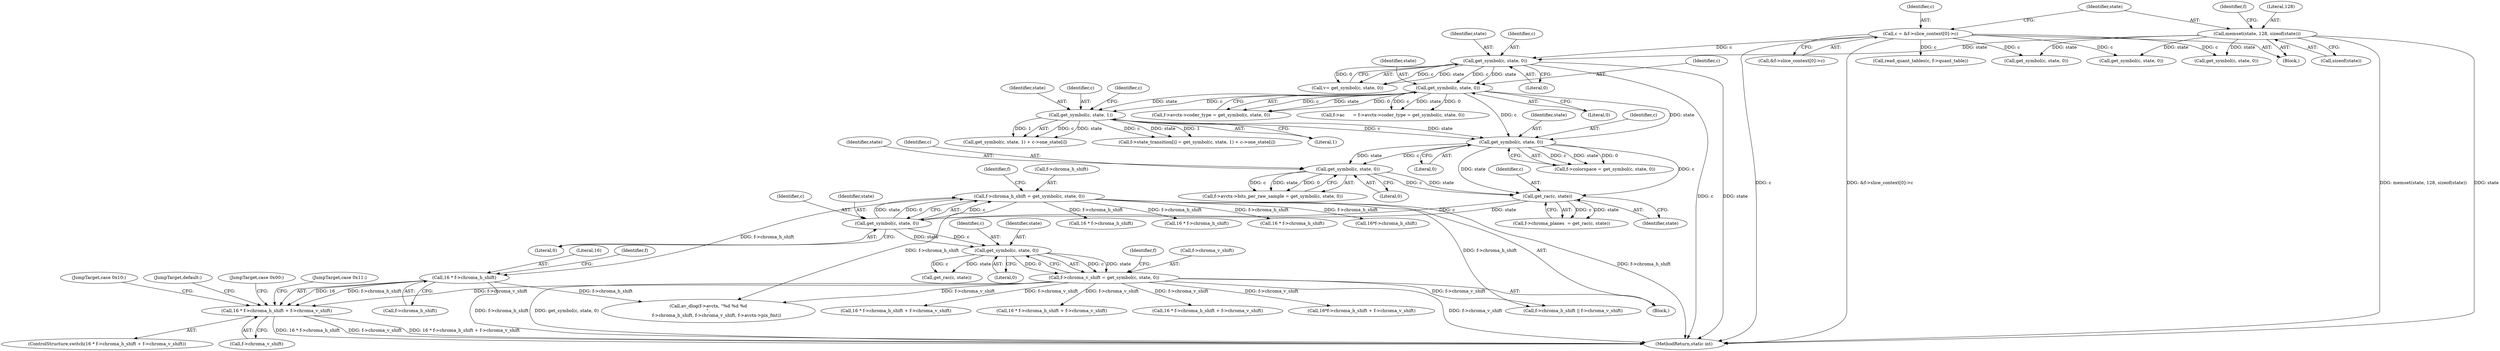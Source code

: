 digraph "0_FFmpeg_547d690d676064069d44703a1917e0dab7e33445@pointer" {
"1000592" [label="(Call,16 * f->chroma_h_shift + f->chroma_v_shift)"];
"1000593" [label="(Call,16 * f->chroma_h_shift)"];
"1000238" [label="(Call,f->chroma_h_shift = get_symbol(c, state, 0))"];
"1000242" [label="(Call,get_symbol(c, state, 0))"];
"1000235" [label="(Call,get_rac(c, state))"];
"1000227" [label="(Call,get_symbol(c, state, 0))"];
"1000211" [label="(Call,get_symbol(c, state, 0))"];
"1000171" [label="(Call,get_symbol(c, state, 0))"];
"1000138" [label="(Call,get_symbol(c, state, 0))"];
"1000113" [label="(Call,c = &f->slice_context[0]->c)"];
"1000123" [label="(Call,memset(state, 128, sizeof(state)))"];
"1000198" [label="(Call,get_symbol(c, state, 1))"];
"1000246" [label="(Call,f->chroma_v_shift = get_symbol(c, state, 0))"];
"1000250" [label="(Call,get_symbol(c, state, 0))"];
"1000165" [label="(Call,f->avctx->coder_type = get_symbol(c, state, 0))"];
"1000140" [label="(Identifier,state)"];
"1000197" [label="(Call,get_symbol(c, state, 1) + c->one_state[i])"];
"1000191" [label="(Call,f->state_transition[i] = get_symbol(c, state, 1) + c->one_state[i])"];
"1000172" [label="(Identifier,c)"];
"1000243" [label="(Identifier,c)"];
"1000328" [label="(Call,16 * f->chroma_h_shift)"];
"1000231" [label="(Call,f->chroma_planes  = get_rac(c, state))"];
"1000591" [label="(ControlStructure,switch(16 * f->chroma_h_shift + f->chroma_v_shift))"];
"1000242" [label="(Call,get_symbol(c, state, 0))"];
"1000648" [label="(Call,f->chroma_h_shift || f->chroma_v_shift)"];
"1000139" [label="(Identifier,c)"];
"1000230" [label="(Literal,0)"];
"1000592" [label="(Call,16 * f->chroma_h_shift + f->chroma_v_shift)"];
"1000229" [label="(Identifier,state)"];
"1000593" [label="(Call,16 * f->chroma_h_shift)"];
"1000237" [label="(Identifier,state)"];
"1000174" [label="(Literal,0)"];
"1000245" [label="(Literal,0)"];
"1000235" [label="(Call,get_rac(c, state))"];
"1000598" [label="(Call,f->chroma_v_shift)"];
"1000113" [label="(Call,c = &f->slice_context[0]->c)"];
"1000227" [label="(Call,get_symbol(c, state, 0))"];
"1000114" [label="(Identifier,c)"];
"1000200" [label="(Identifier,state)"];
"1000251" [label="(Identifier,c)"];
"1000126" [label="(Call,sizeof(state))"];
"1000214" [label="(Literal,0)"];
"1000629" [label="(JumpTarget,default:)"];
"1000256" [label="(Identifier,f)"];
"1000327" [label="(Call,16 * f->chroma_h_shift + f->chroma_v_shift)"];
"1000125" [label="(Literal,128)"];
"1000248" [label="(Identifier,f)"];
"1000480" [label="(Call,16 * f->chroma_h_shift)"];
"1000211" [label="(Call,get_symbol(c, state, 0))"];
"1000207" [label="(Call,f->colorspace = get_symbol(c, state, 0))"];
"1000213" [label="(Identifier,state)"];
"1000173" [label="(Identifier,state)"];
"1000962" [label="(Call,get_symbol(c, state, 0))"];
"1000542" [label="(Call,16 * f->chroma_h_shift + f->chroma_v_shift)"];
"1000252" [label="(Identifier,state)"];
"1000198" [label="(Call,get_symbol(c, state, 1))"];
"1000479" [label="(Call,16 * f->chroma_h_shift + f->chroma_v_shift)"];
"1000221" [label="(Call,f->avctx->bits_per_raw_sample = get_symbol(c, state, 0))"];
"1000602" [label="(JumpTarget,case 0x00:)"];
"1000543" [label="(Call,16 * f->chroma_h_shift)"];
"1000594" [label="(Literal,16)"];
"1000244" [label="(Identifier,state)"];
"1000595" [label="(Call,f->chroma_h_shift)"];
"1000171" [label="(Call,get_symbol(c, state, 0))"];
"1000136" [label="(Call,v= get_symbol(c, state, 0))"];
"1000131" [label="(Identifier,f)"];
"1000253" [label="(Literal,0)"];
"1000814" [label="(Call,get_symbol(c, state, 0))"];
"1000199" [label="(Identifier,c)"];
"1000236" [label="(Identifier,c)"];
"1000599" [label="(Identifier,f)"];
"1000246" [label="(Call,f->chroma_v_shift = get_symbol(c, state, 0))"];
"1000138" [label="(Call,get_symbol(c, state, 0))"];
"1000115" [label="(Call,&f->slice_context[0]->c)"];
"1000212" [label="(Identifier,c)"];
"1000416" [label="(Call,16*f->chroma_h_shift + f->chroma_v_shift)"];
"1000417" [label="(Call,16*f->chroma_h_shift)"];
"1000123" [label="(Call,memset(state, 128, sizeof(state)))"];
"1000784" [label="(Call,read_quant_tables(c, f->quant_table))"];
"1000104" [label="(Block,)"];
"1001147" [label="(Call,get_symbol(c, state, 0))"];
"1000134" [label="(Block,)"];
"1000228" [label="(Identifier,c)"];
"1000161" [label="(Call,f->ac      = f->avctx->coder_type = get_symbol(c, state, 0))"];
"1000201" [label="(Literal,1)"];
"1001241" [label="(MethodReturn,static int)"];
"1000204" [label="(Identifier,c)"];
"1000247" [label="(Call,f->chroma_v_shift)"];
"1000238" [label="(Call,f->chroma_h_shift = get_symbol(c, state, 0))"];
"1000141" [label="(Literal,0)"];
"1000250" [label="(Call,get_symbol(c, state, 0))"];
"1000620" [label="(JumpTarget,case 0x11:)"];
"1000124" [label="(Identifier,state)"];
"1000611" [label="(JumpTarget,case 0x10:)"];
"1000258" [label="(Call,get_rac(c, state))"];
"1000759" [label="(Call,av_dlog(f->avctx, \"%d %d %d\n\",\n            f->chroma_h_shift, f->chroma_v_shift, f->avctx->pix_fmt))"];
"1000239" [label="(Call,f->chroma_h_shift)"];
"1000592" -> "1000591"  [label="AST: "];
"1000592" -> "1000598"  [label="CFG: "];
"1000593" -> "1000592"  [label="AST: "];
"1000598" -> "1000592"  [label="AST: "];
"1000602" -> "1000592"  [label="CFG: "];
"1000611" -> "1000592"  [label="CFG: "];
"1000620" -> "1000592"  [label="CFG: "];
"1000629" -> "1000592"  [label="CFG: "];
"1000592" -> "1001241"  [label="DDG: f->chroma_v_shift"];
"1000592" -> "1001241"  [label="DDG: 16 * f->chroma_h_shift + f->chroma_v_shift"];
"1000592" -> "1001241"  [label="DDG: 16 * f->chroma_h_shift"];
"1000593" -> "1000592"  [label="DDG: 16"];
"1000593" -> "1000592"  [label="DDG: f->chroma_h_shift"];
"1000246" -> "1000592"  [label="DDG: f->chroma_v_shift"];
"1000593" -> "1000595"  [label="CFG: "];
"1000594" -> "1000593"  [label="AST: "];
"1000595" -> "1000593"  [label="AST: "];
"1000599" -> "1000593"  [label="CFG: "];
"1000593" -> "1001241"  [label="DDG: f->chroma_h_shift"];
"1000238" -> "1000593"  [label="DDG: f->chroma_h_shift"];
"1000593" -> "1000759"  [label="DDG: f->chroma_h_shift"];
"1000238" -> "1000134"  [label="AST: "];
"1000238" -> "1000242"  [label="CFG: "];
"1000239" -> "1000238"  [label="AST: "];
"1000242" -> "1000238"  [label="AST: "];
"1000248" -> "1000238"  [label="CFG: "];
"1000238" -> "1001241"  [label="DDG: f->chroma_h_shift"];
"1000242" -> "1000238"  [label="DDG: c"];
"1000242" -> "1000238"  [label="DDG: state"];
"1000242" -> "1000238"  [label="DDG: 0"];
"1000238" -> "1000328"  [label="DDG: f->chroma_h_shift"];
"1000238" -> "1000417"  [label="DDG: f->chroma_h_shift"];
"1000238" -> "1000480"  [label="DDG: f->chroma_h_shift"];
"1000238" -> "1000543"  [label="DDG: f->chroma_h_shift"];
"1000238" -> "1000648"  [label="DDG: f->chroma_h_shift"];
"1000238" -> "1000759"  [label="DDG: f->chroma_h_shift"];
"1000242" -> "1000245"  [label="CFG: "];
"1000243" -> "1000242"  [label="AST: "];
"1000244" -> "1000242"  [label="AST: "];
"1000245" -> "1000242"  [label="AST: "];
"1000235" -> "1000242"  [label="DDG: c"];
"1000235" -> "1000242"  [label="DDG: state"];
"1000242" -> "1000250"  [label="DDG: c"];
"1000242" -> "1000250"  [label="DDG: state"];
"1000235" -> "1000231"  [label="AST: "];
"1000235" -> "1000237"  [label="CFG: "];
"1000236" -> "1000235"  [label="AST: "];
"1000237" -> "1000235"  [label="AST: "];
"1000231" -> "1000235"  [label="CFG: "];
"1000235" -> "1000231"  [label="DDG: c"];
"1000235" -> "1000231"  [label="DDG: state"];
"1000227" -> "1000235"  [label="DDG: c"];
"1000227" -> "1000235"  [label="DDG: state"];
"1000211" -> "1000235"  [label="DDG: c"];
"1000211" -> "1000235"  [label="DDG: state"];
"1000227" -> "1000221"  [label="AST: "];
"1000227" -> "1000230"  [label="CFG: "];
"1000228" -> "1000227"  [label="AST: "];
"1000229" -> "1000227"  [label="AST: "];
"1000230" -> "1000227"  [label="AST: "];
"1000221" -> "1000227"  [label="CFG: "];
"1000227" -> "1000221"  [label="DDG: c"];
"1000227" -> "1000221"  [label="DDG: state"];
"1000227" -> "1000221"  [label="DDG: 0"];
"1000211" -> "1000227"  [label="DDG: c"];
"1000211" -> "1000227"  [label="DDG: state"];
"1000211" -> "1000207"  [label="AST: "];
"1000211" -> "1000214"  [label="CFG: "];
"1000212" -> "1000211"  [label="AST: "];
"1000213" -> "1000211"  [label="AST: "];
"1000214" -> "1000211"  [label="AST: "];
"1000207" -> "1000211"  [label="CFG: "];
"1000211" -> "1000207"  [label="DDG: c"];
"1000211" -> "1000207"  [label="DDG: state"];
"1000211" -> "1000207"  [label="DDG: 0"];
"1000171" -> "1000211"  [label="DDG: c"];
"1000171" -> "1000211"  [label="DDG: state"];
"1000198" -> "1000211"  [label="DDG: c"];
"1000198" -> "1000211"  [label="DDG: state"];
"1000171" -> "1000165"  [label="AST: "];
"1000171" -> "1000174"  [label="CFG: "];
"1000172" -> "1000171"  [label="AST: "];
"1000173" -> "1000171"  [label="AST: "];
"1000174" -> "1000171"  [label="AST: "];
"1000165" -> "1000171"  [label="CFG: "];
"1000171" -> "1000161"  [label="DDG: c"];
"1000171" -> "1000161"  [label="DDG: state"];
"1000171" -> "1000161"  [label="DDG: 0"];
"1000171" -> "1000165"  [label="DDG: c"];
"1000171" -> "1000165"  [label="DDG: state"];
"1000171" -> "1000165"  [label="DDG: 0"];
"1000138" -> "1000171"  [label="DDG: c"];
"1000138" -> "1000171"  [label="DDG: state"];
"1000171" -> "1000198"  [label="DDG: c"];
"1000171" -> "1000198"  [label="DDG: state"];
"1000138" -> "1000136"  [label="AST: "];
"1000138" -> "1000141"  [label="CFG: "];
"1000139" -> "1000138"  [label="AST: "];
"1000140" -> "1000138"  [label="AST: "];
"1000141" -> "1000138"  [label="AST: "];
"1000136" -> "1000138"  [label="CFG: "];
"1000138" -> "1001241"  [label="DDG: c"];
"1000138" -> "1001241"  [label="DDG: state"];
"1000138" -> "1000136"  [label="DDG: c"];
"1000138" -> "1000136"  [label="DDG: state"];
"1000138" -> "1000136"  [label="DDG: 0"];
"1000113" -> "1000138"  [label="DDG: c"];
"1000123" -> "1000138"  [label="DDG: state"];
"1000113" -> "1000104"  [label="AST: "];
"1000113" -> "1000115"  [label="CFG: "];
"1000114" -> "1000113"  [label="AST: "];
"1000115" -> "1000113"  [label="AST: "];
"1000124" -> "1000113"  [label="CFG: "];
"1000113" -> "1001241"  [label="DDG: c"];
"1000113" -> "1001241"  [label="DDG: &f->slice_context[0]->c"];
"1000113" -> "1000784"  [label="DDG: c"];
"1000113" -> "1000814"  [label="DDG: c"];
"1000113" -> "1000962"  [label="DDG: c"];
"1000113" -> "1001147"  [label="DDG: c"];
"1000123" -> "1000104"  [label="AST: "];
"1000123" -> "1000126"  [label="CFG: "];
"1000124" -> "1000123"  [label="AST: "];
"1000125" -> "1000123"  [label="AST: "];
"1000126" -> "1000123"  [label="AST: "];
"1000131" -> "1000123"  [label="CFG: "];
"1000123" -> "1001241"  [label="DDG: memset(state, 128, sizeof(state))"];
"1000123" -> "1001241"  [label="DDG: state"];
"1000123" -> "1000814"  [label="DDG: state"];
"1000123" -> "1000962"  [label="DDG: state"];
"1000123" -> "1001147"  [label="DDG: state"];
"1000198" -> "1000197"  [label="AST: "];
"1000198" -> "1000201"  [label="CFG: "];
"1000199" -> "1000198"  [label="AST: "];
"1000200" -> "1000198"  [label="AST: "];
"1000201" -> "1000198"  [label="AST: "];
"1000204" -> "1000198"  [label="CFG: "];
"1000198" -> "1000191"  [label="DDG: c"];
"1000198" -> "1000191"  [label="DDG: state"];
"1000198" -> "1000191"  [label="DDG: 1"];
"1000198" -> "1000197"  [label="DDG: c"];
"1000198" -> "1000197"  [label="DDG: state"];
"1000198" -> "1000197"  [label="DDG: 1"];
"1000246" -> "1000134"  [label="AST: "];
"1000246" -> "1000250"  [label="CFG: "];
"1000247" -> "1000246"  [label="AST: "];
"1000250" -> "1000246"  [label="AST: "];
"1000256" -> "1000246"  [label="CFG: "];
"1000246" -> "1001241"  [label="DDG: get_symbol(c, state, 0)"];
"1000246" -> "1001241"  [label="DDG: f->chroma_v_shift"];
"1000250" -> "1000246"  [label="DDG: c"];
"1000250" -> "1000246"  [label="DDG: state"];
"1000250" -> "1000246"  [label="DDG: 0"];
"1000246" -> "1000327"  [label="DDG: f->chroma_v_shift"];
"1000246" -> "1000416"  [label="DDG: f->chroma_v_shift"];
"1000246" -> "1000479"  [label="DDG: f->chroma_v_shift"];
"1000246" -> "1000542"  [label="DDG: f->chroma_v_shift"];
"1000246" -> "1000648"  [label="DDG: f->chroma_v_shift"];
"1000246" -> "1000759"  [label="DDG: f->chroma_v_shift"];
"1000250" -> "1000253"  [label="CFG: "];
"1000251" -> "1000250"  [label="AST: "];
"1000252" -> "1000250"  [label="AST: "];
"1000253" -> "1000250"  [label="AST: "];
"1000250" -> "1000258"  [label="DDG: c"];
"1000250" -> "1000258"  [label="DDG: state"];
}

